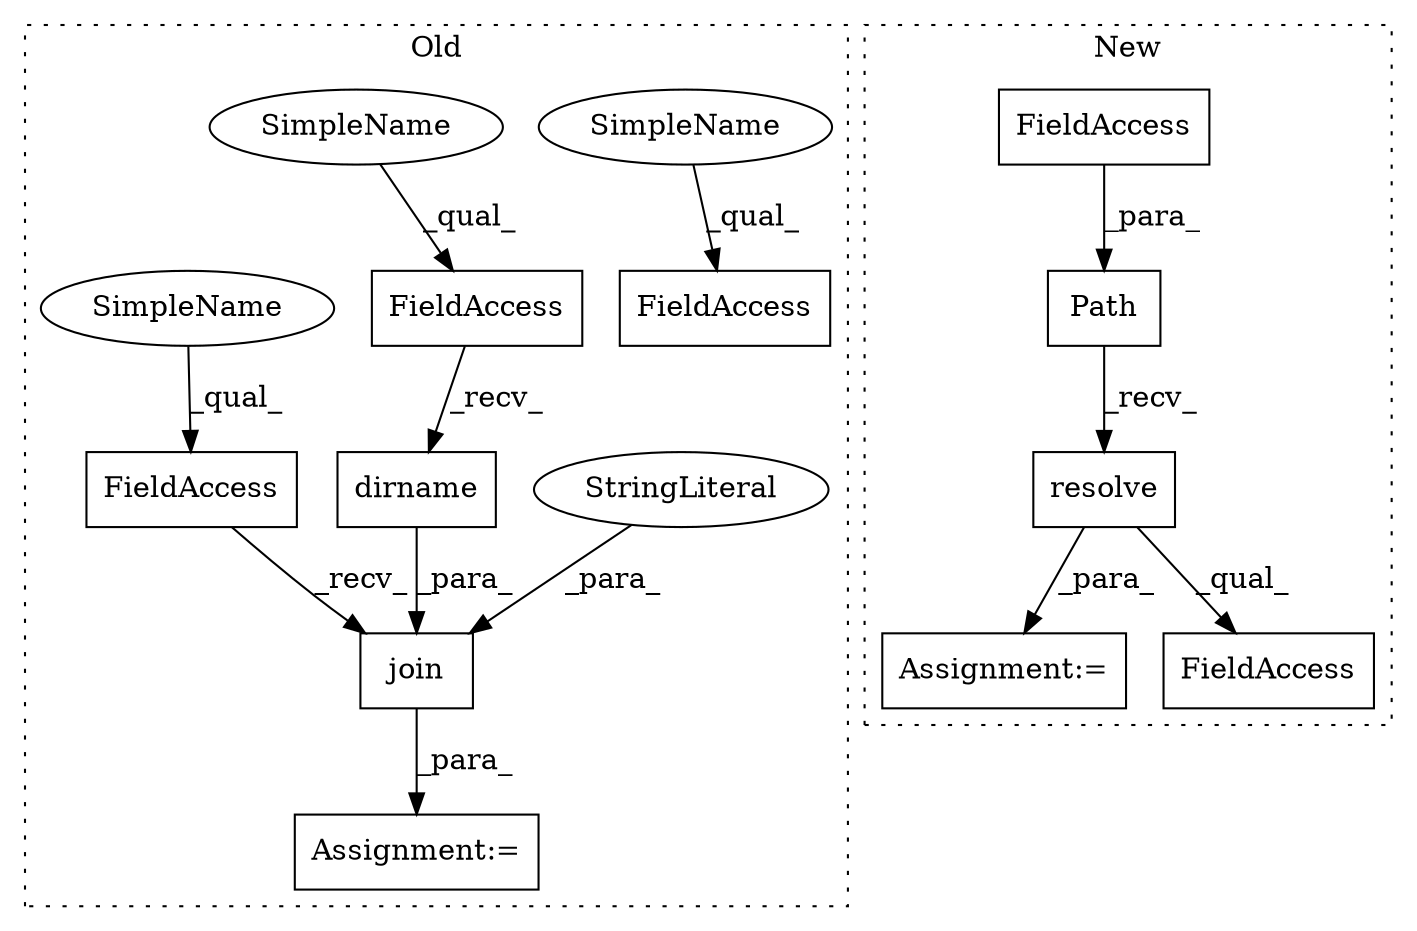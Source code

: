 digraph G {
subgraph cluster0 {
1 [label="dirname" a="32" s="539,572" l="8,1" shape="box"];
3 [label="FieldAccess" a="22" s="531" l="7" shape="box"];
7 [label="Assignment:=" a="7" s="517" l="1" shape="box"];
8 [label="FieldAccess" a="22" s="547" l="7" shape="box"];
10 [label="FieldAccess" a="22" s="518" l="7" shape="box"];
11 [label="join" a="32" s="526,608" l="5,1" shape="box"];
12 [label="StringLiteral" a="45" s="597" l="11" shape="ellipse"];
13 [label="SimpleName" a="42" s="547" l="2" shape="ellipse"];
14 [label="SimpleName" a="42" s="531" l="2" shape="ellipse"];
15 [label="SimpleName" a="42" s="518" l="2" shape="ellipse"];
label = "Old";
style="dotted";
}
subgraph cluster1 {
2 [label="resolve" a="32" s="531" l="9" shape="box"];
4 [label="Assignment:=" a="7" s="512" l="1" shape="box"];
5 [label="Path" a="32" s="516,529" l="5,1" shape="box"];
6 [label="FieldAccess" a="22" s="521" l="8" shape="box"];
9 [label="FieldAccess" a="22" s="516" l="31" shape="box"];
label = "New";
style="dotted";
}
1 -> 11 [label="_para_"];
2 -> 9 [label="_qual_"];
2 -> 4 [label="_para_"];
3 -> 1 [label="_recv_"];
5 -> 2 [label="_recv_"];
6 -> 5 [label="_para_"];
10 -> 11 [label="_recv_"];
11 -> 7 [label="_para_"];
12 -> 11 [label="_para_"];
13 -> 8 [label="_qual_"];
14 -> 3 [label="_qual_"];
15 -> 10 [label="_qual_"];
}